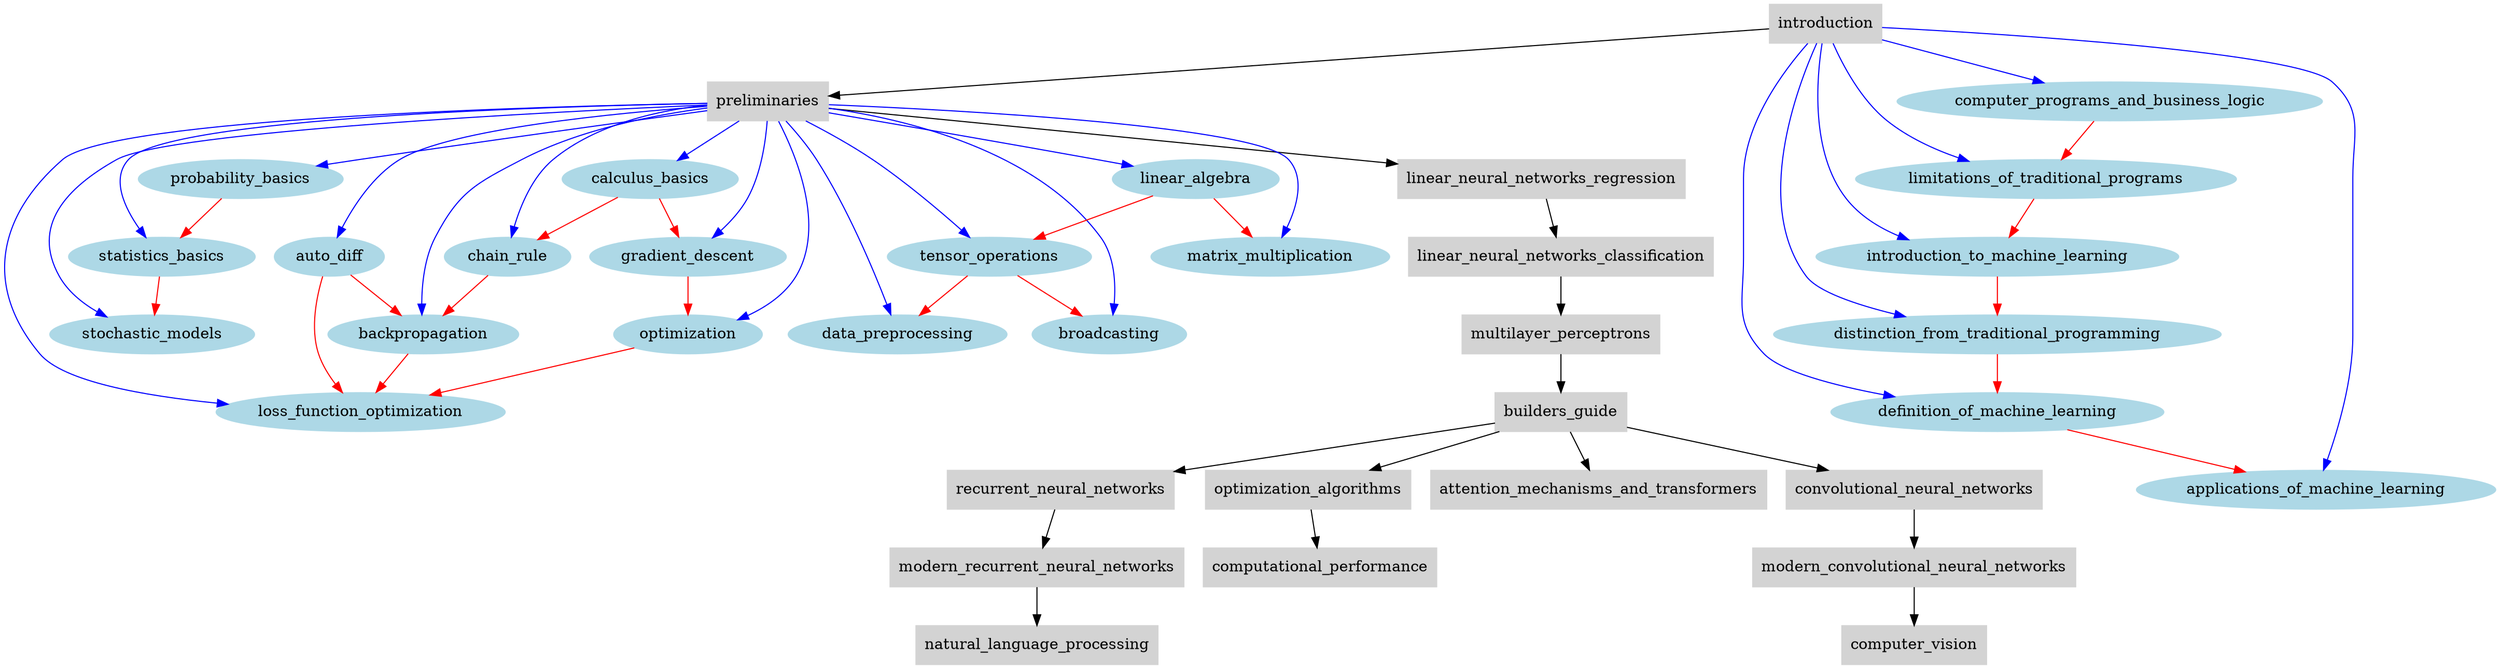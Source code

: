 digraph EducationalGraph {
    // Define node styles for sections and concepts
    node [shape=box, style=filled, color=lightgrey];
    // Sections
    introduction;
    preliminaries;
    linear_neural_networks_regression;
    linear_neural_networks_classification;
    multilayer_perceptrons;
    builders_guide;
    convolutional_neural_networks;
    modern_convolutional_neural_networks;
    recurrent_neural_networks;
    modern_recurrent_neural_networks;
    computer_vision;
    natural_language_processing;
    optimization_algorithms;
    computational_performance;
    attention_mechanisms_and_transformers;

    // Define nodes for concepts
    node [shape=ellipse, style=filled, color=lightblue];
    computer_programs_and_business_logic;
    limitations_of_traditional_programs;
    introduction_to_machine_learning;
    distinction_from_traditional_programming;
    definition_of_machine_learning;
    applications_of_machine_learning;
    tensor_operations;
    linear_algebra;
    calculus_basics;
    auto_diff;
    probability_basics;
    statistics_basics;
    gradient_descent;
    optimization;
    backpropagation;
    stochastic_models;
    data_preprocessing;
    matrix_multiplication;
    broadcasting;
    chain_rule;
    loss_function_optimization;

    // Define edges for section prerequisites (red)
    edge [color=black];
    introduction -> preliminaries;
    preliminaries -> linear_neural_networks_regression;
    linear_neural_networks_regression -> linear_neural_networks_classification;
    linear_neural_networks_classification -> multilayer_perceptrons;
    multilayer_perceptrons -> builders_guide;
    builders_guide -> convolutional_neural_networks;
    convolutional_neural_networks -> modern_convolutional_neural_networks;
    builders_guide -> recurrent_neural_networks;
    recurrent_neural_networks -> modern_recurrent_neural_networks;
    modern_convolutional_neural_networks -> computer_vision;
    modern_recurrent_neural_networks -> natural_language_processing;
    builders_guide -> optimization_algorithms;
    optimization_algorithms -> computational_performance;
    builders_guide -> attention_mechanisms_and_transformers;

    // Define edges for teachesConcept (blue)
    edge [color=blue];
    introduction -> computer_programs_and_business_logic;
    introduction -> limitations_of_traditional_programs;
    introduction -> introduction_to_machine_learning;
    introduction -> distinction_from_traditional_programming;
    introduction -> definition_of_machine_learning;
    introduction -> applications_of_machine_learning;
    preliminaries -> tensor_operations;
    preliminaries -> linear_algebra;
    preliminaries -> calculus_basics;
    preliminaries -> auto_diff;
    preliminaries -> probability_basics;
    preliminaries -> statistics_basics;
    preliminaries -> gradient_descent;
    preliminaries -> optimization;
    preliminaries -> backpropagation;
    preliminaries -> stochastic_models;
    preliminaries -> data_preprocessing;
    preliminaries -> matrix_multiplication;
    preliminaries -> broadcasting;
    preliminaries -> chain_rule;
    preliminaries -> loss_function_optimization;

    // Define edges for concept prerequisites (green)
    edge [color=red];
    computer_programs_and_business_logic -> limitations_of_traditional_programs;
    limitations_of_traditional_programs -> introduction_to_machine_learning;
    introduction_to_machine_learning -> distinction_from_traditional_programming;
    distinction_from_traditional_programming -> definition_of_machine_learning;
    definition_of_machine_learning -> applications_of_machine_learning;
    linear_algebra -> tensor_operations;
    linear_algebra -> matrix_multiplication;
    tensor_operations -> data_preprocessing;
    tensor_operations -> broadcasting;
    calculus_basics -> chain_rule;
    chain_rule -> backpropagation;
    auto_diff -> backpropagation;
    backpropagation -> loss_function_optimization;
    auto_diff -> loss_function_optimization;
    optimization -> loss_function_optimization;
    probability_basics -> statistics_basics;
    statistics_basics -> stochastic_models;
    calculus_basics -> gradient_descent;
    gradient_descent -> optimization;
}
